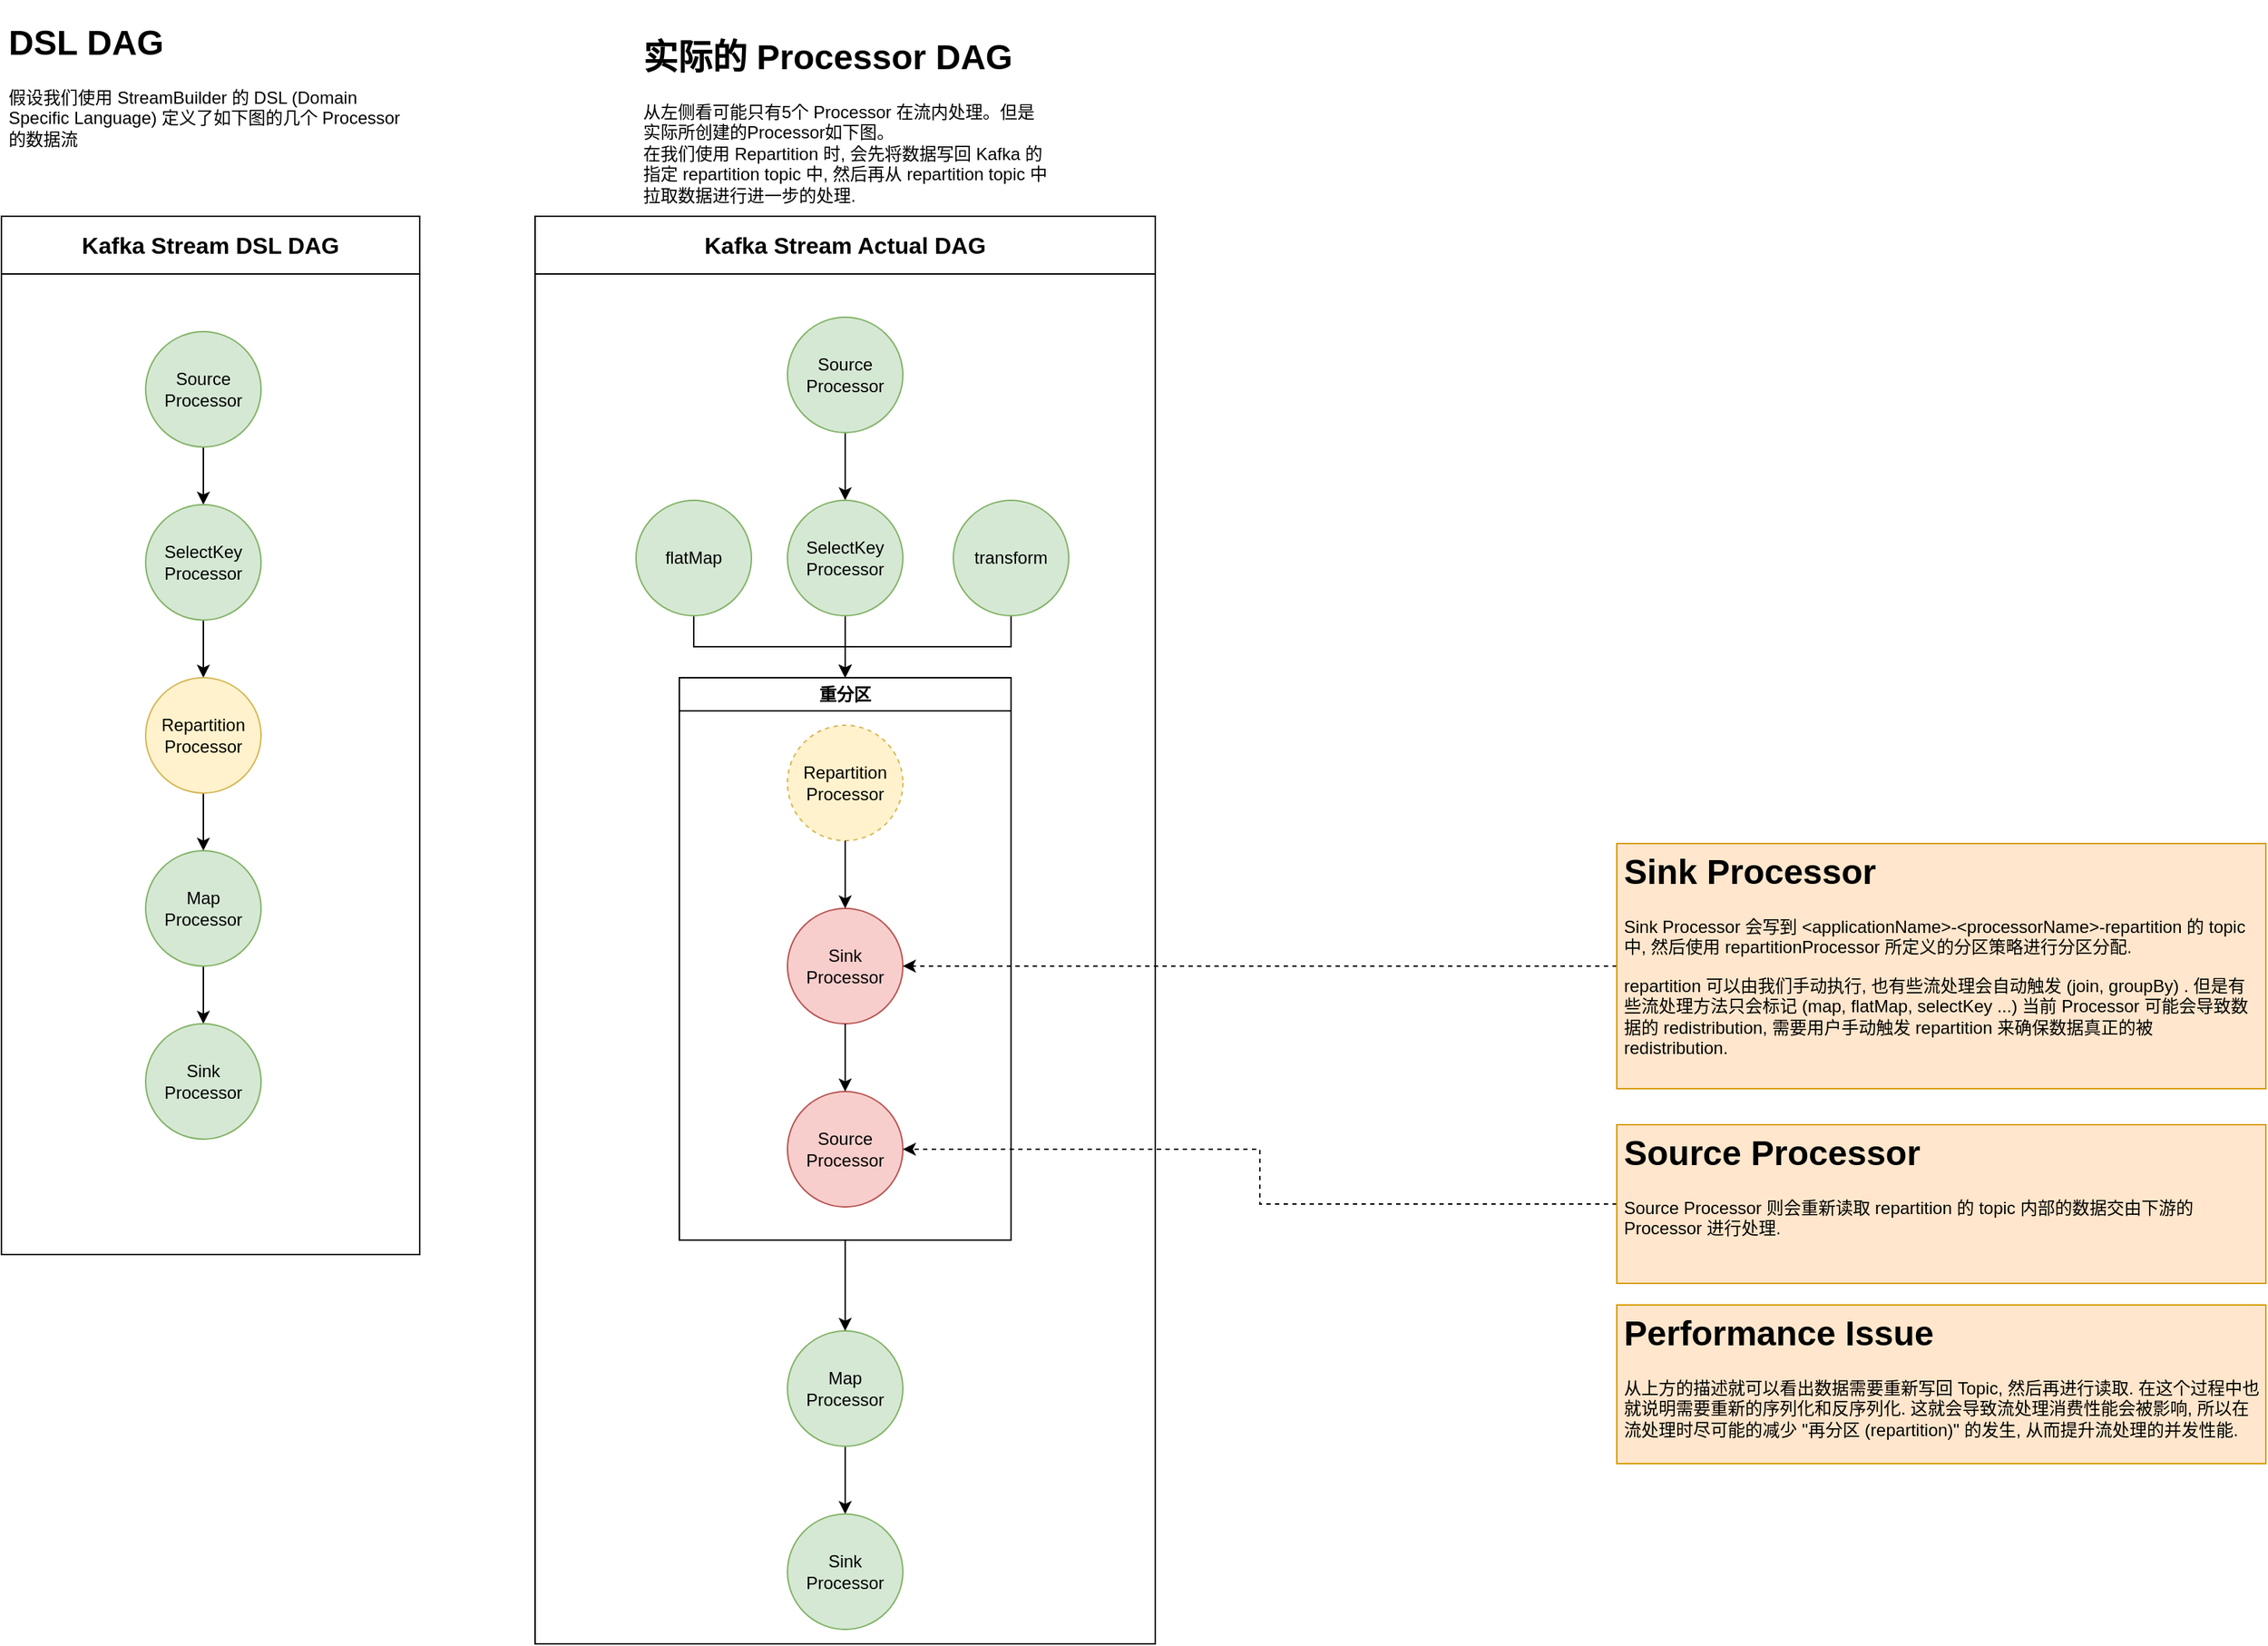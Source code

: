 <mxfile version="21.6.6" type="github">
  <diagram name="第 1 页" id="V5XuhAsXkyWBFnd4CzGN">
    <mxGraphModel dx="2290" dy="1243" grid="1" gridSize="10" guides="1" tooltips="1" connect="1" arrows="1" fold="1" page="1" pageScale="1" pageWidth="827" pageHeight="1169" math="0" shadow="0">
      <root>
        <mxCell id="0" />
        <mxCell id="1" parent="0" />
        <mxCell id="2oByHQfNDszcQ_HSohr_-1" value="Kafka Stream DSL DAG" style="swimlane;whiteSpace=wrap;html=1;startSize=40;fontSize=16;" vertex="1" parent="1">
          <mxGeometry x="40" y="150" width="290" height="720" as="geometry" />
        </mxCell>
        <mxCell id="2oByHQfNDszcQ_HSohr_-4" style="edgeStyle=orthogonalEdgeStyle;rounded=0;orthogonalLoop=1;jettySize=auto;html=1;" edge="1" parent="2oByHQfNDszcQ_HSohr_-1" source="2oByHQfNDszcQ_HSohr_-2" target="2oByHQfNDszcQ_HSohr_-3">
          <mxGeometry relative="1" as="geometry" />
        </mxCell>
        <mxCell id="2oByHQfNDszcQ_HSohr_-2" value="Source&lt;br&gt;Processor" style="ellipse;whiteSpace=wrap;html=1;aspect=fixed;fillColor=#d5e8d4;strokeColor=#82b366;" vertex="1" parent="2oByHQfNDszcQ_HSohr_-1">
          <mxGeometry x="100" y="80" width="80" height="80" as="geometry" />
        </mxCell>
        <mxCell id="2oByHQfNDszcQ_HSohr_-6" style="edgeStyle=orthogonalEdgeStyle;rounded=0;orthogonalLoop=1;jettySize=auto;html=1;" edge="1" parent="2oByHQfNDszcQ_HSohr_-1" source="2oByHQfNDszcQ_HSohr_-3" target="2oByHQfNDszcQ_HSohr_-5">
          <mxGeometry relative="1" as="geometry" />
        </mxCell>
        <mxCell id="2oByHQfNDszcQ_HSohr_-3" value="SelectKey&lt;br&gt;Processor" style="ellipse;whiteSpace=wrap;html=1;aspect=fixed;fillColor=#d5e8d4;strokeColor=#82b366;" vertex="1" parent="2oByHQfNDszcQ_HSohr_-1">
          <mxGeometry x="100" y="200" width="80" height="80" as="geometry" />
        </mxCell>
        <mxCell id="2oByHQfNDszcQ_HSohr_-8" style="edgeStyle=orthogonalEdgeStyle;rounded=0;orthogonalLoop=1;jettySize=auto;html=1;" edge="1" parent="2oByHQfNDszcQ_HSohr_-1" source="2oByHQfNDszcQ_HSohr_-5" target="2oByHQfNDszcQ_HSohr_-7">
          <mxGeometry relative="1" as="geometry" />
        </mxCell>
        <mxCell id="2oByHQfNDszcQ_HSohr_-5" value="Repartition&lt;br&gt;Processor" style="ellipse;whiteSpace=wrap;html=1;aspect=fixed;fillColor=#fff2cc;strokeColor=#d6b656;" vertex="1" parent="2oByHQfNDszcQ_HSohr_-1">
          <mxGeometry x="100" y="320" width="80" height="80" as="geometry" />
        </mxCell>
        <mxCell id="2oByHQfNDszcQ_HSohr_-10" value="" style="edgeStyle=orthogonalEdgeStyle;rounded=0;orthogonalLoop=1;jettySize=auto;html=1;" edge="1" parent="2oByHQfNDszcQ_HSohr_-1" source="2oByHQfNDszcQ_HSohr_-7" target="2oByHQfNDszcQ_HSohr_-9">
          <mxGeometry relative="1" as="geometry" />
        </mxCell>
        <mxCell id="2oByHQfNDszcQ_HSohr_-7" value="Map&lt;br&gt;Processor" style="ellipse;whiteSpace=wrap;html=1;aspect=fixed;fillColor=#d5e8d4;strokeColor=#82b366;" vertex="1" parent="2oByHQfNDszcQ_HSohr_-1">
          <mxGeometry x="100" y="440" width="80" height="80" as="geometry" />
        </mxCell>
        <mxCell id="2oByHQfNDszcQ_HSohr_-9" value="Sink&lt;br&gt;Processor" style="ellipse;whiteSpace=wrap;html=1;aspect=fixed;fillColor=#d5e8d4;strokeColor=#82b366;" vertex="1" parent="2oByHQfNDszcQ_HSohr_-1">
          <mxGeometry x="100" y="560" width="80" height="80" as="geometry" />
        </mxCell>
        <mxCell id="2oByHQfNDszcQ_HSohr_-11" value="&lt;h1&gt;DSL DAG&lt;/h1&gt;&lt;div&gt;假设我们使用 StreamBuilder 的 DSL (Domain Specific Language) 定义了如下图的几个 Processor 的数据流&lt;/div&gt;" style="text;html=1;strokeColor=none;fillColor=none;spacing=5;spacingTop=-20;whiteSpace=wrap;overflow=hidden;rounded=0;" vertex="1" parent="1">
          <mxGeometry x="40" y="10" width="290" height="120" as="geometry" />
        </mxCell>
        <mxCell id="2oByHQfNDszcQ_HSohr_-12" value="&lt;h1&gt;实际的 Processor DAG&lt;/h1&gt;&lt;div&gt;从左侧看可能只有5个 Processor 在流内处理。但是实际所创建的Processor如下图。&lt;/div&gt;&lt;div&gt;在我们使用 Repartition 时, 会先将数据写回 Kafka 的指定 repartition topic 中, 然后再从 repartition topic 中拉取数据进行进一步的处理.&lt;/div&gt;" style="text;html=1;strokeColor=none;fillColor=none;spacing=5;spacingTop=-20;whiteSpace=wrap;overflow=hidden;rounded=0;" vertex="1" parent="1">
          <mxGeometry x="480" y="20" width="290" height="130" as="geometry" />
        </mxCell>
        <mxCell id="2oByHQfNDszcQ_HSohr_-13" value="Kafka Stream Actual DAG" style="swimlane;whiteSpace=wrap;html=1;startSize=40;fontSize=16;" vertex="1" parent="1">
          <mxGeometry x="410" y="150" width="430" height="990" as="geometry" />
        </mxCell>
        <mxCell id="2oByHQfNDszcQ_HSohr_-14" style="edgeStyle=orthogonalEdgeStyle;rounded=0;orthogonalLoop=1;jettySize=auto;html=1;" edge="1" parent="2oByHQfNDszcQ_HSohr_-13" source="2oByHQfNDszcQ_HSohr_-15" target="2oByHQfNDszcQ_HSohr_-17">
          <mxGeometry relative="1" as="geometry" />
        </mxCell>
        <mxCell id="2oByHQfNDszcQ_HSohr_-15" value="Source&lt;br&gt;Processor" style="ellipse;whiteSpace=wrap;html=1;aspect=fixed;fillColor=#d5e8d4;strokeColor=#82b366;" vertex="1" parent="2oByHQfNDszcQ_HSohr_-13">
          <mxGeometry x="175" y="70" width="80" height="80" as="geometry" />
        </mxCell>
        <mxCell id="2oByHQfNDszcQ_HSohr_-36" style="edgeStyle=orthogonalEdgeStyle;rounded=0;orthogonalLoop=1;jettySize=auto;html=1;" edge="1" parent="2oByHQfNDszcQ_HSohr_-13" source="2oByHQfNDszcQ_HSohr_-17" target="2oByHQfNDszcQ_HSohr_-35">
          <mxGeometry relative="1" as="geometry" />
        </mxCell>
        <mxCell id="2oByHQfNDszcQ_HSohr_-17" value="SelectKey&lt;br&gt;Processor" style="ellipse;whiteSpace=wrap;html=1;aspect=fixed;fillColor=#d5e8d4;strokeColor=#82b366;" vertex="1" parent="2oByHQfNDszcQ_HSohr_-13">
          <mxGeometry x="175" y="197" width="80" height="80" as="geometry" />
        </mxCell>
        <mxCell id="2oByHQfNDszcQ_HSohr_-20" value="" style="edgeStyle=orthogonalEdgeStyle;rounded=0;orthogonalLoop=1;jettySize=auto;html=1;" edge="1" parent="2oByHQfNDszcQ_HSohr_-13" source="2oByHQfNDszcQ_HSohr_-21" target="2oByHQfNDszcQ_HSohr_-22">
          <mxGeometry relative="1" as="geometry" />
        </mxCell>
        <mxCell id="2oByHQfNDszcQ_HSohr_-21" value="Map&lt;br&gt;Processor" style="ellipse;whiteSpace=wrap;html=1;aspect=fixed;fillColor=#d5e8d4;strokeColor=#82b366;" vertex="1" parent="2oByHQfNDszcQ_HSohr_-13">
          <mxGeometry x="175" y="773" width="80" height="80" as="geometry" />
        </mxCell>
        <mxCell id="2oByHQfNDszcQ_HSohr_-22" value="Sink&lt;br&gt;Processor" style="ellipse;whiteSpace=wrap;html=1;aspect=fixed;fillColor=#d5e8d4;strokeColor=#82b366;" vertex="1" parent="2oByHQfNDszcQ_HSohr_-13">
          <mxGeometry x="175" y="900" width="80" height="80" as="geometry" />
        </mxCell>
        <mxCell id="2oByHQfNDszcQ_HSohr_-37" style="edgeStyle=orthogonalEdgeStyle;rounded=0;orthogonalLoop=1;jettySize=auto;html=1;" edge="1" parent="2oByHQfNDszcQ_HSohr_-13" source="2oByHQfNDszcQ_HSohr_-35" target="2oByHQfNDszcQ_HSohr_-21">
          <mxGeometry relative="1" as="geometry" />
        </mxCell>
        <mxCell id="2oByHQfNDszcQ_HSohr_-35" value="重分区" style="swimlane;whiteSpace=wrap;html=1;" vertex="1" parent="2oByHQfNDszcQ_HSohr_-13">
          <mxGeometry x="100" y="320" width="230" height="390" as="geometry" />
        </mxCell>
        <mxCell id="2oByHQfNDszcQ_HSohr_-19" value="Repartition&lt;br&gt;Processor" style="ellipse;whiteSpace=wrap;html=1;aspect=fixed;dashed=1;fillColor=#fff2cc;strokeColor=#d6b656;" vertex="1" parent="2oByHQfNDszcQ_HSohr_-35">
          <mxGeometry x="75" y="33" width="80" height="80" as="geometry" />
        </mxCell>
        <mxCell id="2oByHQfNDszcQ_HSohr_-23" value="Sink&lt;br&gt;Processor" style="ellipse;whiteSpace=wrap;html=1;aspect=fixed;fillColor=#f8cecc;strokeColor=#b85450;" vertex="1" parent="2oByHQfNDszcQ_HSohr_-35">
          <mxGeometry x="75" y="160" width="80" height="80" as="geometry" />
        </mxCell>
        <mxCell id="2oByHQfNDszcQ_HSohr_-25" value="Source&lt;br&gt;Processor" style="ellipse;whiteSpace=wrap;html=1;aspect=fixed;fillColor=#f8cecc;strokeColor=#b85450;" vertex="1" parent="2oByHQfNDszcQ_HSohr_-35">
          <mxGeometry x="75" y="287" width="80" height="80" as="geometry" />
        </mxCell>
        <mxCell id="2oByHQfNDszcQ_HSohr_-24" value="" style="edgeStyle=orthogonalEdgeStyle;rounded=0;orthogonalLoop=1;jettySize=auto;html=1;" edge="1" parent="2oByHQfNDszcQ_HSohr_-35" source="2oByHQfNDszcQ_HSohr_-19" target="2oByHQfNDszcQ_HSohr_-23">
          <mxGeometry relative="1" as="geometry" />
        </mxCell>
        <mxCell id="2oByHQfNDszcQ_HSohr_-26" value="" style="edgeStyle=orthogonalEdgeStyle;rounded=0;orthogonalLoop=1;jettySize=auto;html=1;" edge="1" parent="2oByHQfNDszcQ_HSohr_-35" source="2oByHQfNDszcQ_HSohr_-23" target="2oByHQfNDszcQ_HSohr_-25">
          <mxGeometry relative="1" as="geometry" />
        </mxCell>
        <mxCell id="2oByHQfNDszcQ_HSohr_-40" style="edgeStyle=orthogonalEdgeStyle;rounded=0;orthogonalLoop=1;jettySize=auto;html=1;" edge="1" parent="2oByHQfNDszcQ_HSohr_-13" source="2oByHQfNDszcQ_HSohr_-38" target="2oByHQfNDszcQ_HSohr_-35">
          <mxGeometry relative="1" as="geometry" />
        </mxCell>
        <mxCell id="2oByHQfNDszcQ_HSohr_-38" value="flatMap" style="ellipse;whiteSpace=wrap;html=1;aspect=fixed;fillColor=#d5e8d4;strokeColor=#82b366;" vertex="1" parent="2oByHQfNDszcQ_HSohr_-13">
          <mxGeometry x="70" y="197" width="80" height="80" as="geometry" />
        </mxCell>
        <mxCell id="2oByHQfNDszcQ_HSohr_-41" style="edgeStyle=orthogonalEdgeStyle;rounded=0;orthogonalLoop=1;jettySize=auto;html=1;" edge="1" parent="2oByHQfNDszcQ_HSohr_-13" source="2oByHQfNDszcQ_HSohr_-39" target="2oByHQfNDszcQ_HSohr_-35">
          <mxGeometry relative="1" as="geometry" />
        </mxCell>
        <mxCell id="2oByHQfNDszcQ_HSohr_-39" value="transform" style="ellipse;whiteSpace=wrap;html=1;aspect=fixed;fillColor=#d5e8d4;strokeColor=#82b366;" vertex="1" parent="2oByHQfNDszcQ_HSohr_-13">
          <mxGeometry x="290" y="197" width="80" height="80" as="geometry" />
        </mxCell>
        <mxCell id="2oByHQfNDszcQ_HSohr_-31" style="edgeStyle=orthogonalEdgeStyle;rounded=0;orthogonalLoop=1;jettySize=auto;html=1;entryX=1;entryY=0.5;entryDx=0;entryDy=0;dashed=1;" edge="1" parent="1" source="2oByHQfNDszcQ_HSohr_-30" target="2oByHQfNDszcQ_HSohr_-23">
          <mxGeometry relative="1" as="geometry" />
        </mxCell>
        <mxCell id="2oByHQfNDszcQ_HSohr_-30" value="&lt;h1&gt;Sink Processor&lt;/h1&gt;&lt;p&gt;Sink Processor 会写到 &amp;lt;applicationName&amp;gt;-&amp;lt;processorName&amp;gt;-repartition 的 topic 中, 然后使用 repartitionProcessor 所定义的分区策略进行分区分配.&lt;/p&gt;&lt;p&gt;repartition 可以由我们手动执行, 也有些流处理会自动触发 (join, groupBy) . 但是有些流处理方法只会标记 (map, flatMap, selectKey ...) 当前 Processor 可能会导致数据的 redistribution, 需要用户手动触发 repartition 来确保数据真正的被 redistribution.&lt;/p&gt;" style="text;html=1;strokeColor=#d79b00;fillColor=#ffe6cc;spacing=5;spacingTop=-20;whiteSpace=wrap;overflow=hidden;rounded=0;" vertex="1" parent="1">
          <mxGeometry x="1160" y="585" width="450" height="170" as="geometry" />
        </mxCell>
        <mxCell id="2oByHQfNDszcQ_HSohr_-33" style="edgeStyle=orthogonalEdgeStyle;rounded=0;orthogonalLoop=1;jettySize=auto;html=1;dashed=1;" edge="1" parent="1" source="2oByHQfNDszcQ_HSohr_-32" target="2oByHQfNDszcQ_HSohr_-25">
          <mxGeometry relative="1" as="geometry" />
        </mxCell>
        <mxCell id="2oByHQfNDszcQ_HSohr_-32" value="&lt;h1&gt;Source Processor&lt;/h1&gt;&lt;p&gt;Source Processor 则会重新读取 repartition 的 topic 内部的数据交由下游的 Processor 进行处理.&lt;/p&gt;" style="text;html=1;strokeColor=#d79b00;fillColor=#ffe6cc;spacing=5;spacingTop=-20;whiteSpace=wrap;overflow=hidden;rounded=0;" vertex="1" parent="1">
          <mxGeometry x="1160" y="780" width="450" height="110" as="geometry" />
        </mxCell>
        <mxCell id="2oByHQfNDszcQ_HSohr_-34" value="&lt;h1&gt;Performance Issue&lt;/h1&gt;&lt;p&gt;从上方的描述就可以看出数据需要重新写回 Topic, 然后再进行读取. 在这个过程中也就说明需要重新的序列化和反序列化. 这就会导致流处理消费性能会被影响, 所以在流处理时尽可能的减少 &quot;再分区 (repartition)&quot; 的发生, 从而提升流处理的并发性能.&lt;/p&gt;" style="text;html=1;strokeColor=#d79b00;fillColor=#ffe6cc;spacing=5;spacingTop=-20;whiteSpace=wrap;overflow=hidden;rounded=0;" vertex="1" parent="1">
          <mxGeometry x="1160" y="905" width="450" height="110" as="geometry" />
        </mxCell>
      </root>
    </mxGraphModel>
  </diagram>
</mxfile>
